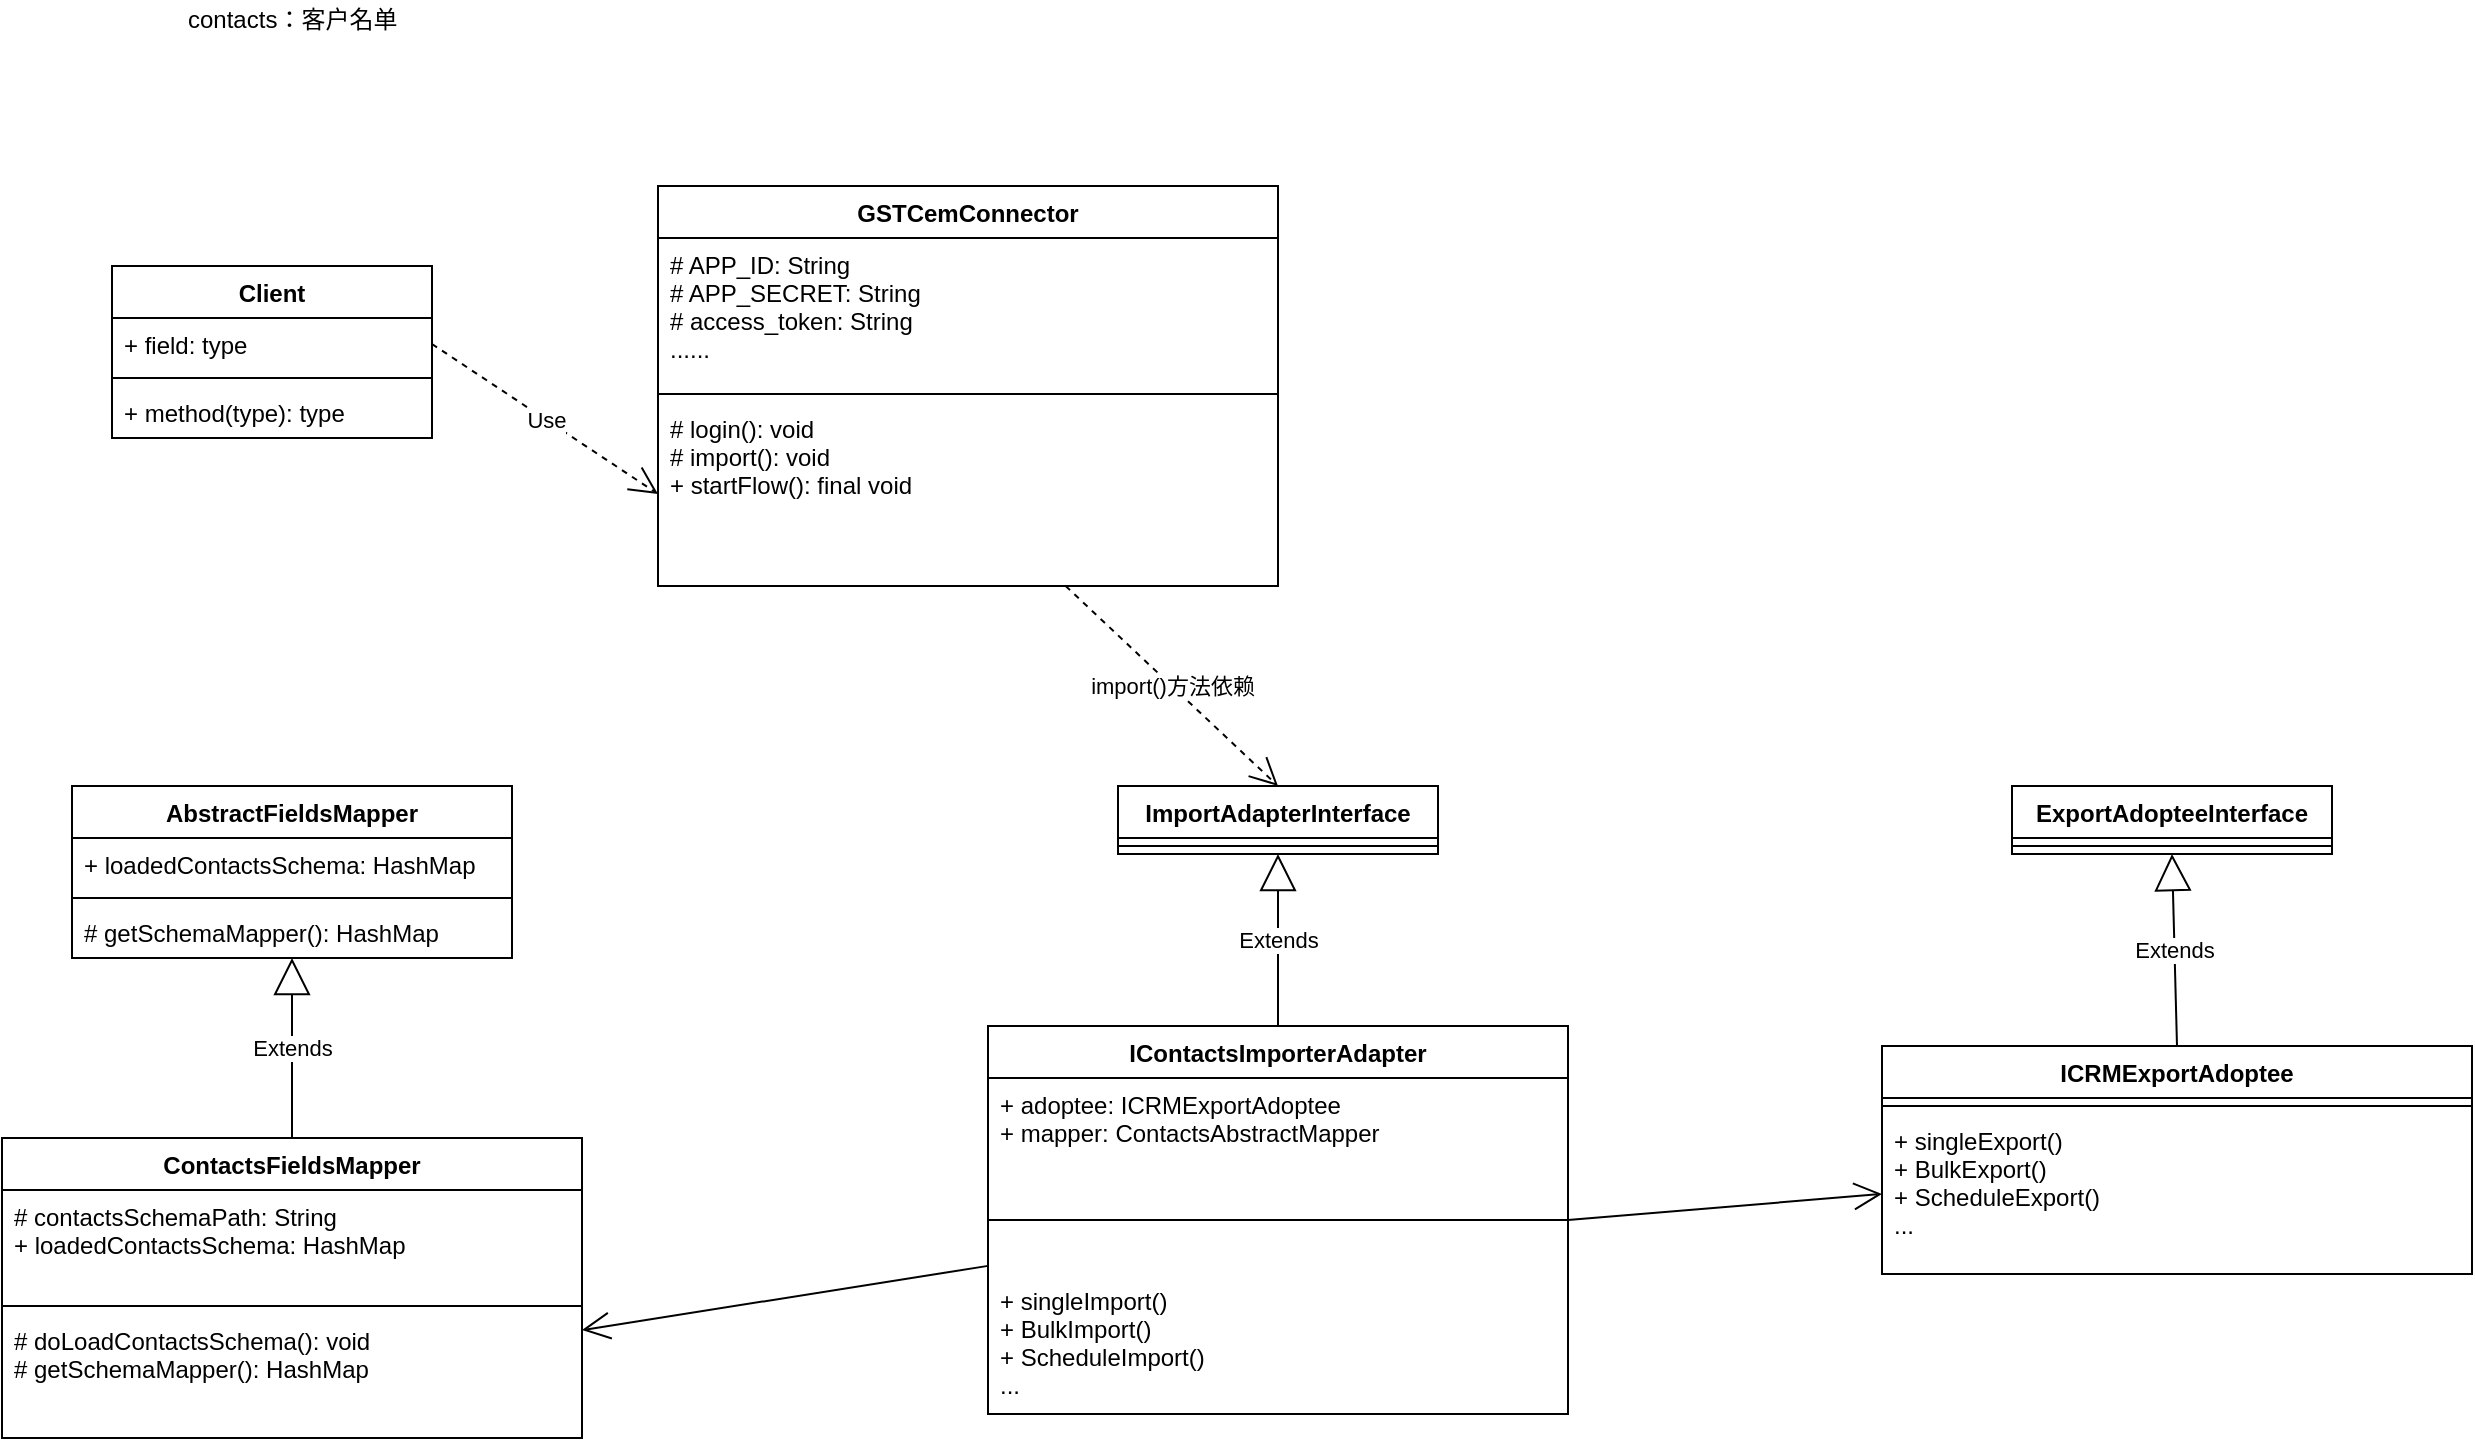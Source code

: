 <mxfile version="12.2.2" type="github" pages="1">
  <diagram id="kYvKO1CMlvTVT7cBlnqq" name="Page-1">
    <mxGraphModel dx="1735" dy="1206" grid="1" gridSize="10" guides="1" tooltips="1" connect="1" arrows="1" fold="1" page="1" pageScale="1" pageWidth="827" pageHeight="583" math="0" shadow="0">
      <root>
        <mxCell id="0"/>
        <mxCell id="1" parent="0"/>
        <mxCell id="shs8XNvGW6KoWgrr_nwO-1" value="ImportAdapterInterface" style="swimlane;fontStyle=1;align=center;verticalAlign=top;childLayout=stackLayout;horizontal=1;startSize=26;horizontalStack=0;resizeParent=1;resizeParentMax=0;resizeLast=0;collapsible=1;marginBottom=0;" parent="1" vertex="1">
          <mxGeometry x="333" y="40" width="160" height="34" as="geometry"/>
        </mxCell>
        <mxCell id="shs8XNvGW6KoWgrr_nwO-3" value="" style="line;strokeWidth=1;fillColor=none;align=left;verticalAlign=middle;spacingTop=-1;spacingLeft=3;spacingRight=3;rotatable=0;labelPosition=right;points=[];portConstraint=eastwest;" parent="shs8XNvGW6KoWgrr_nwO-1" vertex="1">
          <mxGeometry y="26" width="160" height="8" as="geometry"/>
        </mxCell>
        <mxCell id="shs8XNvGW6KoWgrr_nwO-5" value="IContactsImporterAdapter" style="swimlane;fontStyle=1;align=center;verticalAlign=top;childLayout=stackLayout;horizontal=1;startSize=26;horizontalStack=0;resizeParent=1;resizeParentMax=0;resizeLast=0;collapsible=1;marginBottom=0;" parent="1" vertex="1">
          <mxGeometry x="268" y="160" width="290" height="194" as="geometry">
            <mxRectangle x="275" y="160" width="130" height="26" as="alternateBounds"/>
          </mxGeometry>
        </mxCell>
        <mxCell id="shs8XNvGW6KoWgrr_nwO-28" value="+ adoptee: ICRMExportAdoptee&#xa;+ mapper: ContactsAbstractMapper" style="text;strokeColor=none;fillColor=none;align=left;verticalAlign=top;spacingLeft=4;spacingRight=4;overflow=hidden;rotatable=0;points=[[0,0.5],[1,0.5]];portConstraint=eastwest;" parent="shs8XNvGW6KoWgrr_nwO-5" vertex="1">
          <mxGeometry y="26" width="290" height="44" as="geometry"/>
        </mxCell>
        <mxCell id="shs8XNvGW6KoWgrr_nwO-7" value="" style="line;strokeWidth=1;fillColor=none;align=left;verticalAlign=middle;spacingTop=-1;spacingLeft=3;spacingRight=3;rotatable=0;labelPosition=right;points=[];portConstraint=eastwest;" parent="shs8XNvGW6KoWgrr_nwO-5" vertex="1">
          <mxGeometry y="70" width="290" height="54" as="geometry"/>
        </mxCell>
        <mxCell id="shs8XNvGW6KoWgrr_nwO-8" value="+ singleImport()&#xa;+ BulkImport()&#xa;+ ScheduleImport()&#xa;..." style="text;strokeColor=none;fillColor=none;align=left;verticalAlign=top;spacingLeft=4;spacingRight=4;overflow=hidden;rotatable=0;points=[[0,0.5],[1,0.5]];portConstraint=eastwest;" parent="shs8XNvGW6KoWgrr_nwO-5" vertex="1">
          <mxGeometry y="124" width="290" height="70" as="geometry"/>
        </mxCell>
        <mxCell id="shs8XNvGW6KoWgrr_nwO-12" value="Extends" style="endArrow=block;endSize=16;endFill=0;html=1;entryX=0.5;entryY=1;entryDx=0;entryDy=0;exitX=0.5;exitY=0;exitDx=0;exitDy=0;" parent="1" source="shs8XNvGW6KoWgrr_nwO-5" target="shs8XNvGW6KoWgrr_nwO-1" edge="1">
          <mxGeometry width="160" relative="1" as="geometry">
            <mxPoint x="290" y="180" as="sourcePoint"/>
            <mxPoint x="450" y="180" as="targetPoint"/>
          </mxGeometry>
        </mxCell>
        <mxCell id="shs8XNvGW6KoWgrr_nwO-13" value="ExportAdopteeInterface" style="swimlane;fontStyle=1;align=center;verticalAlign=top;childLayout=stackLayout;horizontal=1;startSize=26;horizontalStack=0;resizeParent=1;resizeParentMax=0;resizeLast=0;collapsible=1;marginBottom=0;" parent="1" vertex="1">
          <mxGeometry x="780" y="40" width="160" height="34" as="geometry"/>
        </mxCell>
        <mxCell id="shs8XNvGW6KoWgrr_nwO-14" value="" style="line;strokeWidth=1;fillColor=none;align=left;verticalAlign=middle;spacingTop=-1;spacingLeft=3;spacingRight=3;rotatable=0;labelPosition=right;points=[];portConstraint=eastwest;" parent="shs8XNvGW6KoWgrr_nwO-13" vertex="1">
          <mxGeometry y="26" width="160" height="8" as="geometry"/>
        </mxCell>
        <mxCell id="shs8XNvGW6KoWgrr_nwO-20" value="ICRMExportAdoptee" style="swimlane;fontStyle=1;align=center;verticalAlign=top;childLayout=stackLayout;horizontal=1;startSize=26;horizontalStack=0;resizeParent=1;resizeParentMax=0;resizeLast=0;collapsible=1;marginBottom=0;" parent="1" vertex="1">
          <mxGeometry x="715" y="170" width="295" height="114" as="geometry">
            <mxRectangle x="275" y="160" width="130" height="26" as="alternateBounds"/>
          </mxGeometry>
        </mxCell>
        <mxCell id="shs8XNvGW6KoWgrr_nwO-21" value="" style="line;strokeWidth=1;fillColor=none;align=left;verticalAlign=middle;spacingTop=-1;spacingLeft=3;spacingRight=3;rotatable=0;labelPosition=right;points=[];portConstraint=eastwest;" parent="shs8XNvGW6KoWgrr_nwO-20" vertex="1">
          <mxGeometry y="26" width="295" height="8" as="geometry"/>
        </mxCell>
        <mxCell id="shs8XNvGW6KoWgrr_nwO-22" value="+ singleExport()&#xa;+ BulkExport()&#xa;+ ScheduleExport()&#xa;..." style="text;strokeColor=none;fillColor=none;align=left;verticalAlign=top;spacingLeft=4;spacingRight=4;overflow=hidden;rotatable=0;points=[[0,0.5],[1,0.5]];portConstraint=eastwest;" parent="shs8XNvGW6KoWgrr_nwO-20" vertex="1">
          <mxGeometry y="34" width="295" height="80" as="geometry"/>
        </mxCell>
        <mxCell id="shs8XNvGW6KoWgrr_nwO-24" value="Extends" style="endArrow=block;endSize=16;endFill=0;html=1;entryX=0.5;entryY=1;entryDx=0;entryDy=0;exitX=0.5;exitY=0;exitDx=0;exitDy=0;" parent="1" source="shs8XNvGW6KoWgrr_nwO-20" target="shs8XNvGW6KoWgrr_nwO-13" edge="1">
          <mxGeometry width="160" relative="1" as="geometry">
            <mxPoint x="770" y="110" as="sourcePoint"/>
            <mxPoint x="930" y="110" as="targetPoint"/>
          </mxGeometry>
        </mxCell>
        <mxCell id="shs8XNvGW6KoWgrr_nwO-31" value="" style="endArrow=open;endFill=1;endSize=12;html=1;entryX=0;entryY=0.5;entryDx=0;entryDy=0;exitX=1;exitY=0.5;exitDx=0;exitDy=0;" parent="1" source="shs8XNvGW6KoWgrr_nwO-5" target="shs8XNvGW6KoWgrr_nwO-22" edge="1">
          <mxGeometry width="160" relative="1" as="geometry">
            <mxPoint x="690" y="340" as="sourcePoint"/>
            <mxPoint x="770" y="330" as="targetPoint"/>
          </mxGeometry>
        </mxCell>
        <mxCell id="shs8XNvGW6KoWgrr_nwO-32" value="Client" style="swimlane;fontStyle=1;align=center;verticalAlign=top;childLayout=stackLayout;horizontal=1;startSize=26;horizontalStack=0;resizeParent=1;resizeParentMax=0;resizeLast=0;collapsible=1;marginBottom=0;" parent="1" vertex="1">
          <mxGeometry x="-170" y="-220" width="160" height="86" as="geometry"/>
        </mxCell>
        <mxCell id="shs8XNvGW6KoWgrr_nwO-33" value="+ field: type" style="text;strokeColor=none;fillColor=none;align=left;verticalAlign=top;spacingLeft=4;spacingRight=4;overflow=hidden;rotatable=0;points=[[0,0.5],[1,0.5]];portConstraint=eastwest;" parent="shs8XNvGW6KoWgrr_nwO-32" vertex="1">
          <mxGeometry y="26" width="160" height="26" as="geometry"/>
        </mxCell>
        <mxCell id="shs8XNvGW6KoWgrr_nwO-34" value="" style="line;strokeWidth=1;fillColor=none;align=left;verticalAlign=middle;spacingTop=-1;spacingLeft=3;spacingRight=3;rotatable=0;labelPosition=right;points=[];portConstraint=eastwest;" parent="shs8XNvGW6KoWgrr_nwO-32" vertex="1">
          <mxGeometry y="52" width="160" height="8" as="geometry"/>
        </mxCell>
        <mxCell id="shs8XNvGW6KoWgrr_nwO-35" value="+ method(type): type" style="text;strokeColor=none;fillColor=none;align=left;verticalAlign=top;spacingLeft=4;spacingRight=4;overflow=hidden;rotatable=0;points=[[0,0.5],[1,0.5]];portConstraint=eastwest;" parent="shs8XNvGW6KoWgrr_nwO-32" vertex="1">
          <mxGeometry y="60" width="160" height="26" as="geometry"/>
        </mxCell>
        <mxCell id="shs8XNvGW6KoWgrr_nwO-36" value="Use" style="endArrow=open;endSize=12;dashed=1;html=1;entryX=0;entryY=0.5;entryDx=0;entryDy=0;exitX=1;exitY=0.5;exitDx=0;exitDy=0;" parent="1" source="shs8XNvGW6KoWgrr_nwO-33" target="shs8XNvGW6KoWgrr_nwO-45" edge="1">
          <mxGeometry width="160" relative="1" as="geometry">
            <mxPoint x="130" y="130" as="sourcePoint"/>
            <mxPoint x="270" y="120" as="targetPoint"/>
          </mxGeometry>
        </mxCell>
        <mxCell id="shs8XNvGW6KoWgrr_nwO-37" value="ContactsFieldsMapper" style="swimlane;fontStyle=1;align=center;verticalAlign=top;childLayout=stackLayout;horizontal=1;startSize=26;horizontalStack=0;resizeParent=1;resizeParentMax=0;resizeLast=0;collapsible=1;marginBottom=0;" parent="1" vertex="1">
          <mxGeometry x="-225" y="216" width="290" height="150" as="geometry"/>
        </mxCell>
        <mxCell id="shs8XNvGW6KoWgrr_nwO-38" value="# contactsSchemaPath: String&#xa;+ loadedContactsSchema: HashMap" style="text;strokeColor=none;fillColor=none;align=left;verticalAlign=top;spacingLeft=4;spacingRight=4;overflow=hidden;rotatable=0;points=[[0,0.5],[1,0.5]];portConstraint=eastwest;" parent="shs8XNvGW6KoWgrr_nwO-37" vertex="1">
          <mxGeometry y="26" width="290" height="54" as="geometry"/>
        </mxCell>
        <mxCell id="shs8XNvGW6KoWgrr_nwO-39" value="" style="line;strokeWidth=1;fillColor=none;align=left;verticalAlign=middle;spacingTop=-1;spacingLeft=3;spacingRight=3;rotatable=0;labelPosition=right;points=[];portConstraint=eastwest;" parent="shs8XNvGW6KoWgrr_nwO-37" vertex="1">
          <mxGeometry y="80" width="290" height="8" as="geometry"/>
        </mxCell>
        <mxCell id="shs8XNvGW6KoWgrr_nwO-40" value="# doLoadContactsSchema(): void&#xa;# getSchemaMapper(): HashMap" style="text;strokeColor=none;fillColor=none;align=left;verticalAlign=top;spacingLeft=4;spacingRight=4;overflow=hidden;rotatable=0;points=[[0,0.5],[1,0.5]];portConstraint=eastwest;" parent="shs8XNvGW6KoWgrr_nwO-37" vertex="1">
          <mxGeometry y="88" width="290" height="62" as="geometry"/>
        </mxCell>
        <mxCell id="shs8XNvGW6KoWgrr_nwO-41" value="" style="endArrow=open;endFill=1;endSize=12;html=1;" parent="1" source="shs8XNvGW6KoWgrr_nwO-7" target="shs8XNvGW6KoWgrr_nwO-40" edge="1">
          <mxGeometry width="160" relative="1" as="geometry">
            <mxPoint x="380" y="390" as="sourcePoint"/>
            <mxPoint x="400" y="380" as="targetPoint"/>
          </mxGeometry>
        </mxCell>
        <mxCell id="shs8XNvGW6KoWgrr_nwO-42" value="GSTCemConnector" style="swimlane;fontStyle=1;align=center;verticalAlign=top;childLayout=stackLayout;horizontal=1;startSize=26;horizontalStack=0;resizeParent=1;resizeParentMax=0;resizeLast=0;collapsible=1;marginBottom=0;" parent="1" vertex="1">
          <mxGeometry x="103" y="-260" width="310" height="200" as="geometry"/>
        </mxCell>
        <mxCell id="shs8XNvGW6KoWgrr_nwO-43" value="# APP_ID: String&#xa;# APP_SECRET: String&#xa;# access_token: String&#xa;......" style="text;strokeColor=none;fillColor=none;align=left;verticalAlign=top;spacingLeft=4;spacingRight=4;overflow=hidden;rotatable=0;points=[[0,0.5],[1,0.5]];portConstraint=eastwest;" parent="shs8XNvGW6KoWgrr_nwO-42" vertex="1">
          <mxGeometry y="26" width="310" height="74" as="geometry"/>
        </mxCell>
        <mxCell id="shs8XNvGW6KoWgrr_nwO-44" value="" style="line;strokeWidth=1;fillColor=none;align=left;verticalAlign=middle;spacingTop=-1;spacingLeft=3;spacingRight=3;rotatable=0;labelPosition=right;points=[];portConstraint=eastwest;" parent="shs8XNvGW6KoWgrr_nwO-42" vertex="1">
          <mxGeometry y="100" width="310" height="8" as="geometry"/>
        </mxCell>
        <mxCell id="shs8XNvGW6KoWgrr_nwO-45" value="# login(): void&#xa;# import(): void&#xa;+ startFlow(): final void" style="text;strokeColor=none;fillColor=none;align=left;verticalAlign=top;spacingLeft=4;spacingRight=4;overflow=hidden;rotatable=0;points=[[0,0.5],[1,0.5]];portConstraint=eastwest;" parent="shs8XNvGW6KoWgrr_nwO-42" vertex="1">
          <mxGeometry y="108" width="310" height="92" as="geometry"/>
        </mxCell>
        <mxCell id="shs8XNvGW6KoWgrr_nwO-46" value="import()方法依赖" style="endArrow=open;endSize=12;dashed=1;html=1;entryX=0.5;entryY=0;entryDx=0;entryDy=0;" parent="1" source="shs8XNvGW6KoWgrr_nwO-45" target="shs8XNvGW6KoWgrr_nwO-1" edge="1">
          <mxGeometry width="160" relative="1" as="geometry">
            <mxPoint x="250" y="-30" as="sourcePoint"/>
            <mxPoint x="410" y="-30" as="targetPoint"/>
          </mxGeometry>
        </mxCell>
        <mxCell id="41D3fCgPmOwfqcQZ1wK4-2" value="AbstractFieldsMapper" style="swimlane;fontStyle=1;align=center;verticalAlign=top;childLayout=stackLayout;horizontal=1;startSize=26;horizontalStack=0;resizeParent=1;resizeParentMax=0;resizeLast=0;collapsible=1;marginBottom=0;" vertex="1" parent="1">
          <mxGeometry x="-190" y="40" width="220" height="86" as="geometry"/>
        </mxCell>
        <mxCell id="41D3fCgPmOwfqcQZ1wK4-3" value="+ loadedContactsSchema: HashMap" style="text;strokeColor=none;fillColor=none;align=left;verticalAlign=top;spacingLeft=4;spacingRight=4;overflow=hidden;rotatable=0;points=[[0,0.5],[1,0.5]];portConstraint=eastwest;" vertex="1" parent="41D3fCgPmOwfqcQZ1wK4-2">
          <mxGeometry y="26" width="220" height="26" as="geometry"/>
        </mxCell>
        <mxCell id="41D3fCgPmOwfqcQZ1wK4-4" value="" style="line;strokeWidth=1;fillColor=none;align=left;verticalAlign=middle;spacingTop=-1;spacingLeft=3;spacingRight=3;rotatable=0;labelPosition=right;points=[];portConstraint=eastwest;" vertex="1" parent="41D3fCgPmOwfqcQZ1wK4-2">
          <mxGeometry y="52" width="220" height="8" as="geometry"/>
        </mxCell>
        <mxCell id="41D3fCgPmOwfqcQZ1wK4-5" value="# getSchemaMapper(): HashMap" style="text;strokeColor=none;fillColor=none;align=left;verticalAlign=top;spacingLeft=4;spacingRight=4;overflow=hidden;rotatable=0;points=[[0,0.5],[1,0.5]];portConstraint=eastwest;" vertex="1" parent="41D3fCgPmOwfqcQZ1wK4-2">
          <mxGeometry y="60" width="220" height="26" as="geometry"/>
        </mxCell>
        <mxCell id="41D3fCgPmOwfqcQZ1wK4-6" value="Extends" style="endArrow=block;endSize=16;endFill=0;html=1;exitX=0.5;exitY=0;exitDx=0;exitDy=0;" edge="1" parent="1" source="shs8XNvGW6KoWgrr_nwO-37" target="41D3fCgPmOwfqcQZ1wK4-5">
          <mxGeometry width="160" relative="1" as="geometry">
            <mxPoint x="-370" y="160" as="sourcePoint"/>
            <mxPoint x="-210" y="160" as="targetPoint"/>
          </mxGeometry>
        </mxCell>
        <mxCell id="41D3fCgPmOwfqcQZ1wK4-7" value="contacts：客户名单" style="text;html=1;resizable=0;points=[];autosize=1;align=left;verticalAlign=top;spacingTop=-4;" vertex="1" parent="1">
          <mxGeometry x="-134" y="-353" width="120" height="20" as="geometry"/>
        </mxCell>
      </root>
    </mxGraphModel>
  </diagram>
</mxfile>
